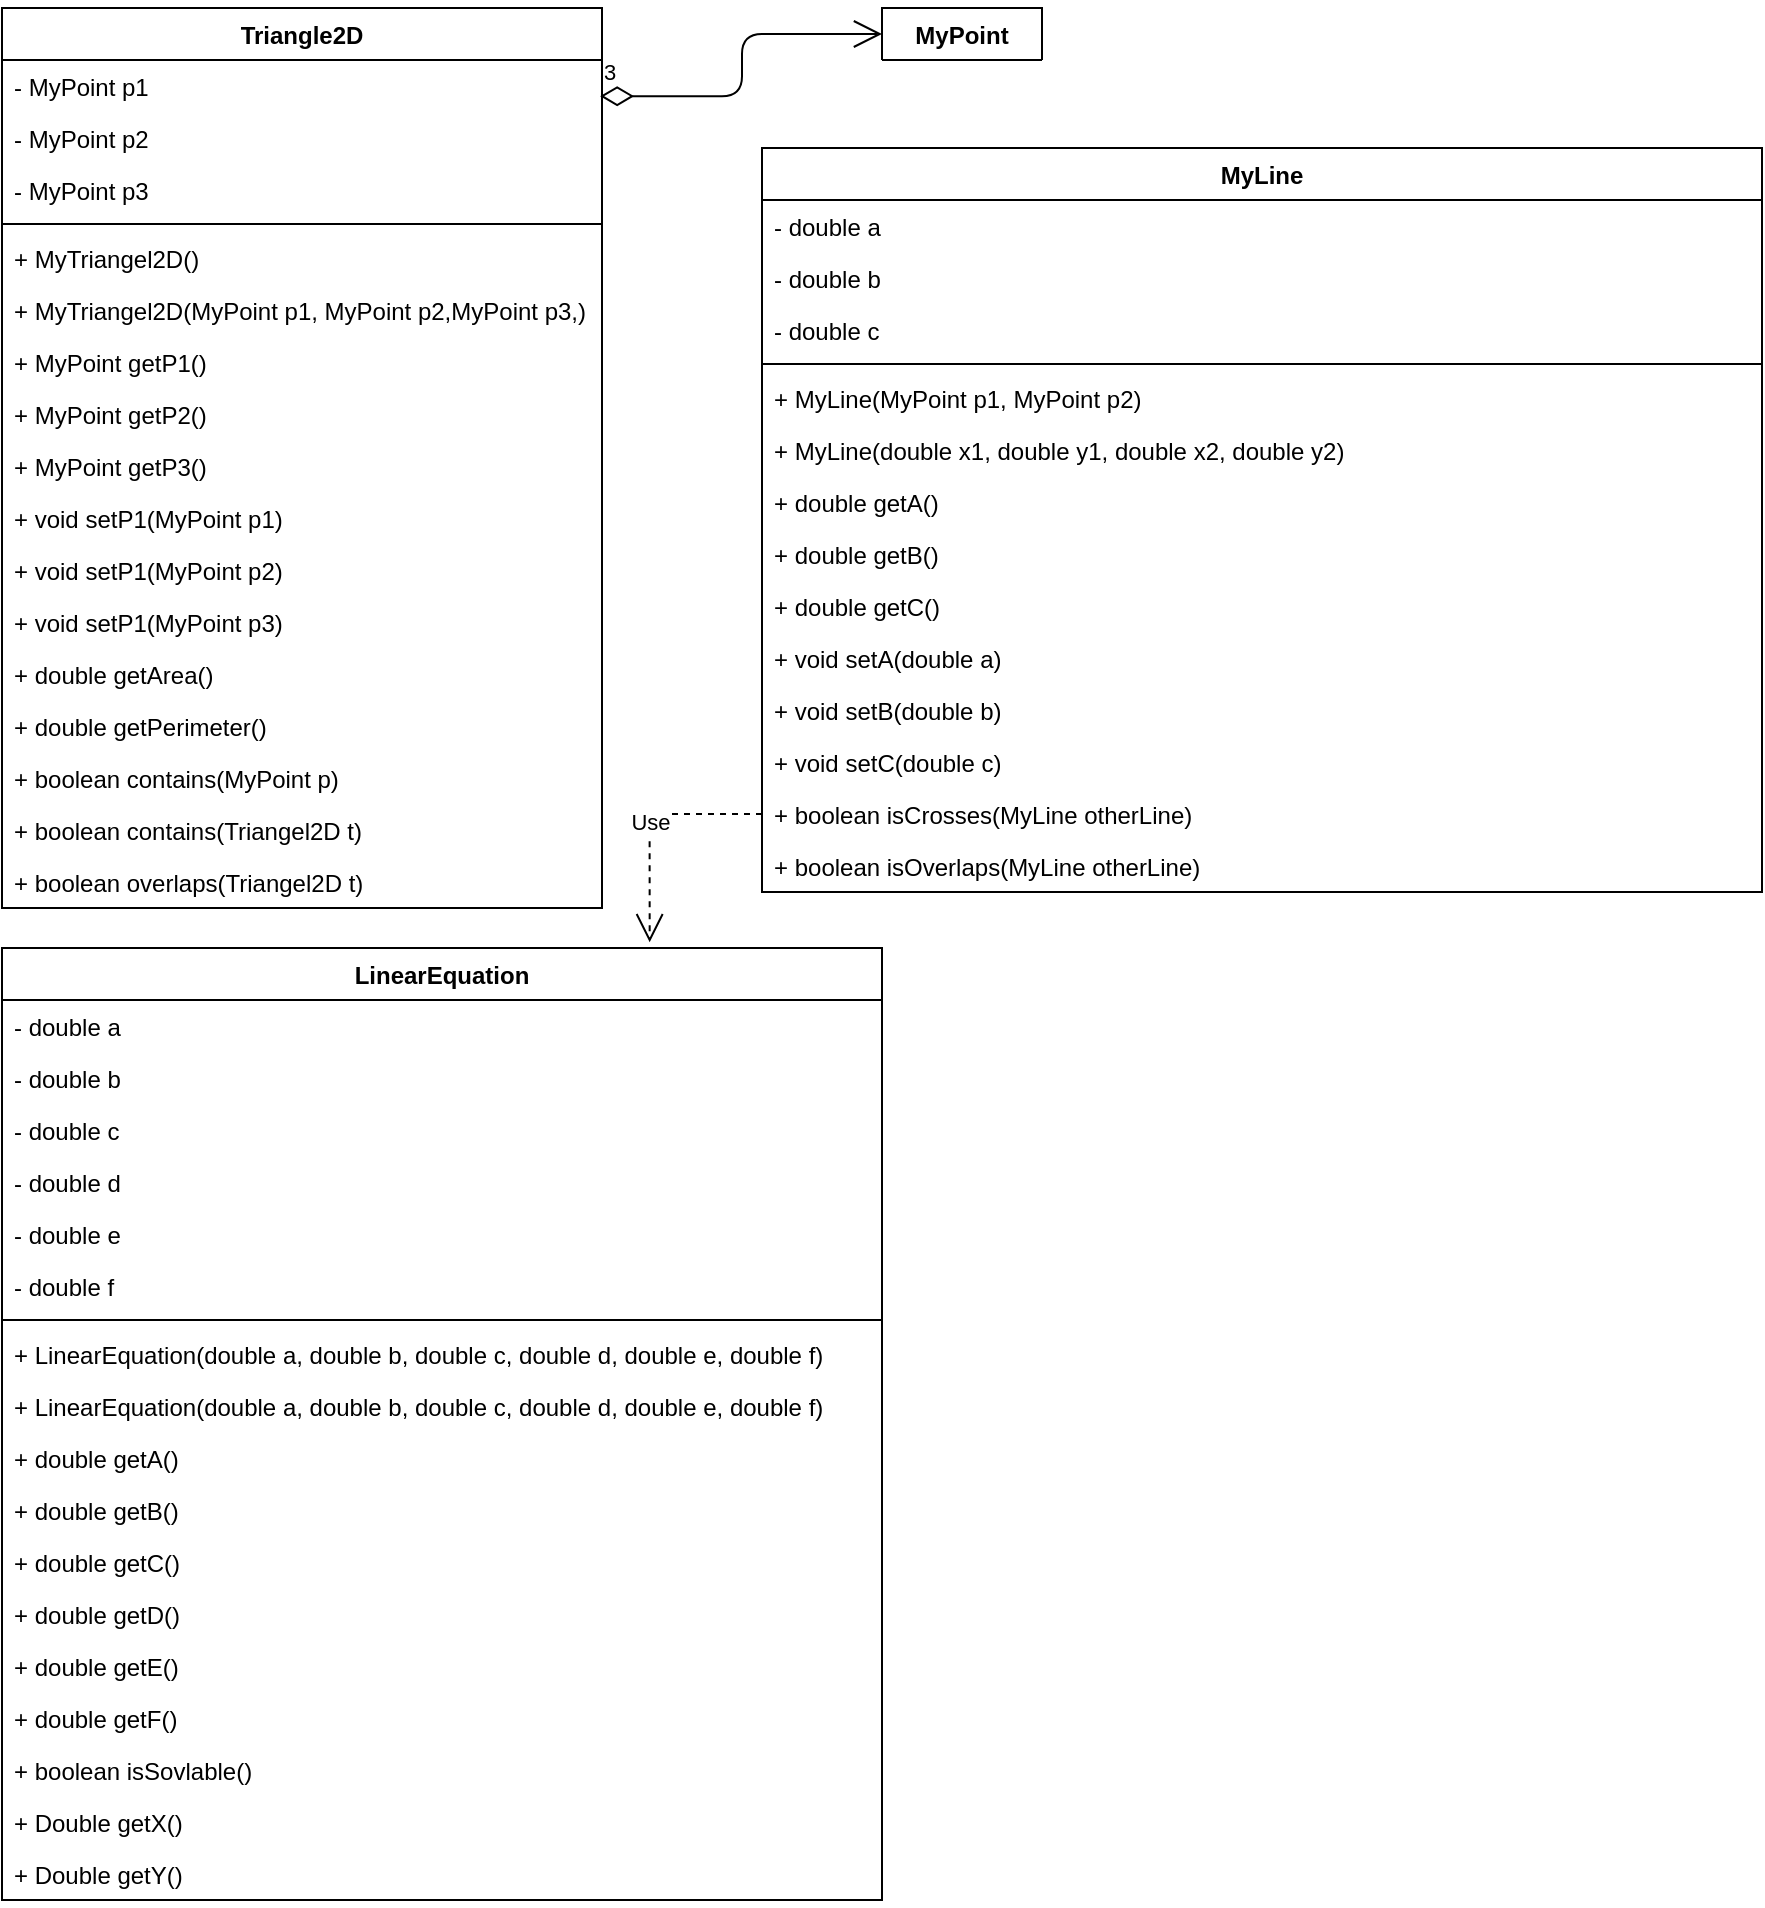 <mxfile version="12.2.2" type="device" pages="1"><diagram id="ZhmUIzdcCL7LhoUpzjvs" name="Page-1"><mxGraphModel dx="1094" dy="530" grid="1" gridSize="10" guides="1" tooltips="1" connect="1" arrows="1" fold="1" page="1" pageScale="1" pageWidth="827" pageHeight="1169" math="0" shadow="0"><root><mxCell id="0"/><mxCell id="1" parent="0"/><mxCell id="i5_hQR92lufO73XHKS0G-1" value="Triangle2D" style="swimlane;fontStyle=1;align=center;verticalAlign=top;childLayout=stackLayout;horizontal=1;startSize=26;horizontalStack=0;resizeParent=1;resizeParentMax=0;resizeLast=0;collapsible=1;marginBottom=0;" parent="1" vertex="1"><mxGeometry x="20" y="120" width="300" height="450" as="geometry"/></mxCell><mxCell id="i5_hQR92lufO73XHKS0G-10" value="- MyPoint p1" style="text;strokeColor=none;fillColor=none;align=left;verticalAlign=top;spacingLeft=4;spacingRight=4;overflow=hidden;rotatable=0;points=[[0,0.5],[1,0.5]];portConstraint=eastwest;" parent="i5_hQR92lufO73XHKS0G-1" vertex="1"><mxGeometry y="26" width="300" height="26" as="geometry"/></mxCell><mxCell id="i5_hQR92lufO73XHKS0G-2" value="- MyPoint p2" style="text;strokeColor=none;fillColor=none;align=left;verticalAlign=top;spacingLeft=4;spacingRight=4;overflow=hidden;rotatable=0;points=[[0,0.5],[1,0.5]];portConstraint=eastwest;" parent="i5_hQR92lufO73XHKS0G-1" vertex="1"><mxGeometry y="52" width="300" height="26" as="geometry"/></mxCell><mxCell id="i5_hQR92lufO73XHKS0G-11" value="- MyPoint p3" style="text;strokeColor=none;fillColor=none;align=left;verticalAlign=top;spacingLeft=4;spacingRight=4;overflow=hidden;rotatable=0;points=[[0,0.5],[1,0.5]];portConstraint=eastwest;" parent="i5_hQR92lufO73XHKS0G-1" vertex="1"><mxGeometry y="78" width="300" height="26" as="geometry"/></mxCell><mxCell id="i5_hQR92lufO73XHKS0G-3" value="" style="line;strokeWidth=1;fillColor=none;align=left;verticalAlign=middle;spacingTop=-1;spacingLeft=3;spacingRight=3;rotatable=0;labelPosition=right;points=[];portConstraint=eastwest;" parent="i5_hQR92lufO73XHKS0G-1" vertex="1"><mxGeometry y="104" width="300" height="8" as="geometry"/></mxCell><mxCell id="i5_hQR92lufO73XHKS0G-4" value="+ MyTriangel2D()" style="text;strokeColor=none;fillColor=none;align=left;verticalAlign=top;spacingLeft=4;spacingRight=4;overflow=hidden;rotatable=0;points=[[0,0.5],[1,0.5]];portConstraint=eastwest;" parent="i5_hQR92lufO73XHKS0G-1" vertex="1"><mxGeometry y="112" width="300" height="26" as="geometry"/></mxCell><mxCell id="i5_hQR92lufO73XHKS0G-26" value="+ MyTriangel2D(MyPoint p1, MyPoint p2,MyPoint p3,)" style="text;strokeColor=none;fillColor=none;align=left;verticalAlign=top;spacingLeft=4;spacingRight=4;overflow=hidden;rotatable=0;points=[[0,0.5],[1,0.5]];portConstraint=eastwest;" parent="i5_hQR92lufO73XHKS0G-1" vertex="1"><mxGeometry y="138" width="300" height="26" as="geometry"/></mxCell><mxCell id="i5_hQR92lufO73XHKS0G-36" value="+ MyPoint getP1()" style="text;strokeColor=none;fillColor=none;align=left;verticalAlign=top;spacingLeft=4;spacingRight=4;overflow=hidden;rotatable=0;points=[[0,0.5],[1,0.5]];portConstraint=eastwest;" parent="i5_hQR92lufO73XHKS0G-1" vertex="1"><mxGeometry y="164" width="300" height="26" as="geometry"/></mxCell><mxCell id="i5_hQR92lufO73XHKS0G-37" value="+ MyPoint getP2()" style="text;strokeColor=none;fillColor=none;align=left;verticalAlign=top;spacingLeft=4;spacingRight=4;overflow=hidden;rotatable=0;points=[[0,0.5],[1,0.5]];portConstraint=eastwest;" parent="i5_hQR92lufO73XHKS0G-1" vertex="1"><mxGeometry y="190" width="300" height="26" as="geometry"/></mxCell><mxCell id="i5_hQR92lufO73XHKS0G-38" value="+ MyPoint getP3()" style="text;strokeColor=none;fillColor=none;align=left;verticalAlign=top;spacingLeft=4;spacingRight=4;overflow=hidden;rotatable=0;points=[[0,0.5],[1,0.5]];portConstraint=eastwest;" parent="i5_hQR92lufO73XHKS0G-1" vertex="1"><mxGeometry y="216" width="300" height="26" as="geometry"/></mxCell><mxCell id="i5_hQR92lufO73XHKS0G-39" value="+ void setP1(MyPoint p1)" style="text;strokeColor=none;fillColor=none;align=left;verticalAlign=top;spacingLeft=4;spacingRight=4;overflow=hidden;rotatable=0;points=[[0,0.5],[1,0.5]];portConstraint=eastwest;" parent="i5_hQR92lufO73XHKS0G-1" vertex="1"><mxGeometry y="242" width="300" height="26" as="geometry"/></mxCell><mxCell id="i5_hQR92lufO73XHKS0G-40" value="+ void setP1(MyPoint p2)" style="text;strokeColor=none;fillColor=none;align=left;verticalAlign=top;spacingLeft=4;spacingRight=4;overflow=hidden;rotatable=0;points=[[0,0.5],[1,0.5]];portConstraint=eastwest;" parent="i5_hQR92lufO73XHKS0G-1" vertex="1"><mxGeometry y="268" width="300" height="26" as="geometry"/></mxCell><mxCell id="i5_hQR92lufO73XHKS0G-41" value="+ void setP1(MyPoint p3)" style="text;strokeColor=none;fillColor=none;align=left;verticalAlign=top;spacingLeft=4;spacingRight=4;overflow=hidden;rotatable=0;points=[[0,0.5],[1,0.5]];portConstraint=eastwest;" parent="i5_hQR92lufO73XHKS0G-1" vertex="1"><mxGeometry y="294" width="300" height="26" as="geometry"/></mxCell><mxCell id="i5_hQR92lufO73XHKS0G-42" value="+ double getArea()" style="text;strokeColor=none;fillColor=none;align=left;verticalAlign=top;spacingLeft=4;spacingRight=4;overflow=hidden;rotatable=0;points=[[0,0.5],[1,0.5]];portConstraint=eastwest;" parent="i5_hQR92lufO73XHKS0G-1" vertex="1"><mxGeometry y="320" width="300" height="26" as="geometry"/></mxCell><mxCell id="i5_hQR92lufO73XHKS0G-43" value="+ double getPerimeter()" style="text;strokeColor=none;fillColor=none;align=left;verticalAlign=top;spacingLeft=4;spacingRight=4;overflow=hidden;rotatable=0;points=[[0,0.5],[1,0.5]];portConstraint=eastwest;" parent="i5_hQR92lufO73XHKS0G-1" vertex="1"><mxGeometry y="346" width="300" height="26" as="geometry"/></mxCell><mxCell id="i5_hQR92lufO73XHKS0G-44" value="+ boolean contains(MyPoint p)" style="text;strokeColor=none;fillColor=none;align=left;verticalAlign=top;spacingLeft=4;spacingRight=4;overflow=hidden;rotatable=0;points=[[0,0.5],[1,0.5]];portConstraint=eastwest;" parent="i5_hQR92lufO73XHKS0G-1" vertex="1"><mxGeometry y="372" width="300" height="26" as="geometry"/></mxCell><mxCell id="i5_hQR92lufO73XHKS0G-45" value="+ boolean contains(Triangel2D t)" style="text;strokeColor=none;fillColor=none;align=left;verticalAlign=top;spacingLeft=4;spacingRight=4;overflow=hidden;rotatable=0;points=[[0,0.5],[1,0.5]];portConstraint=eastwest;" parent="i5_hQR92lufO73XHKS0G-1" vertex="1"><mxGeometry y="398" width="300" height="26" as="geometry"/></mxCell><mxCell id="i5_hQR92lufO73XHKS0G-46" value="+ boolean overlaps(Triangel2D t)" style="text;strokeColor=none;fillColor=none;align=left;verticalAlign=top;spacingLeft=4;spacingRight=4;overflow=hidden;rotatable=0;points=[[0,0.5],[1,0.5]];portConstraint=eastwest;" parent="i5_hQR92lufO73XHKS0G-1" vertex="1"><mxGeometry y="424" width="300" height="26" as="geometry"/></mxCell><mxCell id="i5_hQR92lufO73XHKS0G-12" value="MyPoint" style="swimlane;fontStyle=1;align=center;verticalAlign=top;childLayout=stackLayout;horizontal=1;startSize=26;horizontalStack=0;resizeParent=1;resizeParentMax=0;resizeLast=0;collapsible=1;marginBottom=0;" parent="1" vertex="1" collapsed="1"><mxGeometry x="460" y="120" width="80" height="26" as="geometry"><mxRectangle x="240" y="20" width="210" height="190" as="alternateBounds"/></mxGeometry></mxCell><mxCell id="i5_hQR92lufO73XHKS0G-13" value="- double x" style="text;strokeColor=none;fillColor=none;align=left;verticalAlign=top;spacingLeft=4;spacingRight=4;overflow=hidden;rotatable=0;points=[[0,0.5],[1,0.5]];portConstraint=eastwest;" parent="i5_hQR92lufO73XHKS0G-12" vertex="1"><mxGeometry y="26" width="80" height="26" as="geometry"/></mxCell><mxCell id="i5_hQR92lufO73XHKS0G-17" value="- double y" style="text;strokeColor=none;fillColor=none;align=left;verticalAlign=top;spacingLeft=4;spacingRight=4;overflow=hidden;rotatable=0;points=[[0,0.5],[1,0.5]];portConstraint=eastwest;" parent="i5_hQR92lufO73XHKS0G-12" vertex="1"><mxGeometry y="52" width="80" height="26" as="geometry"/></mxCell><mxCell id="i5_hQR92lufO73XHKS0G-14" value="" style="line;strokeWidth=1;fillColor=none;align=left;verticalAlign=middle;spacingTop=-1;spacingLeft=3;spacingRight=3;rotatable=0;labelPosition=right;points=[];portConstraint=eastwest;" parent="i5_hQR92lufO73XHKS0G-12" vertex="1"><mxGeometry y="78" width="80" height="8" as="geometry"/></mxCell><mxCell id="i5_hQR92lufO73XHKS0G-15" value="+ MyPoint()" style="text;strokeColor=none;fillColor=none;align=left;verticalAlign=top;spacingLeft=4;spacingRight=4;overflow=hidden;rotatable=0;points=[[0,0.5],[1,0.5]];portConstraint=eastwest;" parent="i5_hQR92lufO73XHKS0G-12" vertex="1"><mxGeometry y="86" width="80" height="26" as="geometry"/></mxCell><mxCell id="i5_hQR92lufO73XHKS0G-18" value="+ MyPoint(double x, double y)" style="text;strokeColor=none;fillColor=none;align=left;verticalAlign=top;spacingLeft=4;spacingRight=4;overflow=hidden;rotatable=0;points=[[0,0.5],[1,0.5]];portConstraint=eastwest;" parent="i5_hQR92lufO73XHKS0G-12" vertex="1"><mxGeometry y="112" width="80" height="26" as="geometry"/></mxCell><mxCell id="i5_hQR92lufO73XHKS0G-19" value="+ double distance(MyPoint  myPoint)" style="text;strokeColor=none;fillColor=none;align=left;verticalAlign=top;spacingLeft=4;spacingRight=4;overflow=hidden;rotatable=0;points=[[0,0.5],[1,0.5]];portConstraint=eastwest;" parent="i5_hQR92lufO73XHKS0G-12" vertex="1"><mxGeometry y="138" width="80" height="26" as="geometry"/></mxCell><mxCell id="i5_hQR92lufO73XHKS0G-20" value="+ double distance(double x, double y)" style="text;strokeColor=none;fillColor=none;align=left;verticalAlign=top;spacingLeft=4;spacingRight=4;overflow=hidden;rotatable=0;points=[[0,0.5],[1,0.5]];portConstraint=eastwest;" parent="i5_hQR92lufO73XHKS0G-12" vertex="1"><mxGeometry y="164" width="80" height="26" as="geometry"/></mxCell><mxCell id="i5_hQR92lufO73XHKS0G-25" value="3" style="endArrow=open;html=1;endSize=12;startArrow=diamondThin;startSize=14;startFill=0;edgeStyle=orthogonalEdgeStyle;align=left;verticalAlign=bottom;entryX=0;entryY=0.5;entryDx=0;entryDy=0;exitX=0.997;exitY=0.098;exitDx=0;exitDy=0;exitPerimeter=0;" parent="1" source="i5_hQR92lufO73XHKS0G-1" target="i5_hQR92lufO73XHKS0G-12" edge="1"><mxGeometry x="-1" y="3" relative="1" as="geometry"><mxPoint x="180" y="32.5" as="sourcePoint"/><mxPoint x="340" y="32.5" as="targetPoint"/><Array as="points"/></mxGeometry></mxCell><mxCell id="KrPCS7QOh1xeUxnW-0ie-1" value="MyLine" style="swimlane;fontStyle=1;align=center;verticalAlign=top;childLayout=stackLayout;horizontal=1;startSize=26;horizontalStack=0;resizeParent=1;resizeParentMax=0;resizeLast=0;collapsible=1;marginBottom=0;" parent="1" vertex="1"><mxGeometry x="400" y="190" width="500" height="372" as="geometry"/></mxCell><mxCell id="KrPCS7QOh1xeUxnW-0ie-2" value="- double a" style="text;strokeColor=none;fillColor=none;align=left;verticalAlign=top;spacingLeft=4;spacingRight=4;overflow=hidden;rotatable=0;points=[[0,0.5],[1,0.5]];portConstraint=eastwest;" parent="KrPCS7QOh1xeUxnW-0ie-1" vertex="1"><mxGeometry y="26" width="500" height="26" as="geometry"/></mxCell><mxCell id="KrPCS7QOh1xeUxnW-0ie-5" value="- double b" style="text;strokeColor=none;fillColor=none;align=left;verticalAlign=top;spacingLeft=4;spacingRight=4;overflow=hidden;rotatable=0;points=[[0,0.5],[1,0.5]];portConstraint=eastwest;" parent="KrPCS7QOh1xeUxnW-0ie-1" vertex="1"><mxGeometry y="52" width="500" height="26" as="geometry"/></mxCell><mxCell id="KrPCS7QOh1xeUxnW-0ie-6" value="- double c" style="text;strokeColor=none;fillColor=none;align=left;verticalAlign=top;spacingLeft=4;spacingRight=4;overflow=hidden;rotatable=0;points=[[0,0.5],[1,0.5]];portConstraint=eastwest;" parent="KrPCS7QOh1xeUxnW-0ie-1" vertex="1"><mxGeometry y="78" width="500" height="26" as="geometry"/></mxCell><mxCell id="KrPCS7QOh1xeUxnW-0ie-3" value="" style="line;strokeWidth=1;fillColor=none;align=left;verticalAlign=middle;spacingTop=-1;spacingLeft=3;spacingRight=3;rotatable=0;labelPosition=right;points=[];portConstraint=eastwest;" parent="KrPCS7QOh1xeUxnW-0ie-1" vertex="1"><mxGeometry y="104" width="500" height="8" as="geometry"/></mxCell><mxCell id="KrPCS7QOh1xeUxnW-0ie-4" value="+ MyLine(MyPoint p1, MyPoint p2)" style="text;strokeColor=none;fillColor=none;align=left;verticalAlign=top;spacingLeft=4;spacingRight=4;overflow=hidden;rotatable=0;points=[[0,0.5],[1,0.5]];portConstraint=eastwest;" parent="KrPCS7QOh1xeUxnW-0ie-1" vertex="1"><mxGeometry y="112" width="500" height="26" as="geometry"/></mxCell><mxCell id="KrPCS7QOh1xeUxnW-0ie-15" value="+ MyLine(double x1, double y1, double x2, double y2)" style="text;strokeColor=none;fillColor=none;align=left;verticalAlign=top;spacingLeft=4;spacingRight=4;overflow=hidden;rotatable=0;points=[[0,0.5],[1,0.5]];portConstraint=eastwest;" parent="KrPCS7QOh1xeUxnW-0ie-1" vertex="1"><mxGeometry y="138" width="500" height="26" as="geometry"/></mxCell><mxCell id="KrPCS7QOh1xeUxnW-0ie-7" value="+ double getA()" style="text;strokeColor=none;fillColor=none;align=left;verticalAlign=top;spacingLeft=4;spacingRight=4;overflow=hidden;rotatable=0;points=[[0,0.5],[1,0.5]];portConstraint=eastwest;" parent="KrPCS7QOh1xeUxnW-0ie-1" vertex="1"><mxGeometry y="164" width="500" height="26" as="geometry"/></mxCell><mxCell id="KrPCS7QOh1xeUxnW-0ie-8" value="+ double getB()" style="text;strokeColor=none;fillColor=none;align=left;verticalAlign=top;spacingLeft=4;spacingRight=4;overflow=hidden;rotatable=0;points=[[0,0.5],[1,0.5]];portConstraint=eastwest;" parent="KrPCS7QOh1xeUxnW-0ie-1" vertex="1"><mxGeometry y="190" width="500" height="26" as="geometry"/></mxCell><mxCell id="KrPCS7QOh1xeUxnW-0ie-9" value="+ double getC()" style="text;strokeColor=none;fillColor=none;align=left;verticalAlign=top;spacingLeft=4;spacingRight=4;overflow=hidden;rotatable=0;points=[[0,0.5],[1,0.5]];portConstraint=eastwest;" parent="KrPCS7QOh1xeUxnW-0ie-1" vertex="1"><mxGeometry y="216" width="500" height="26" as="geometry"/></mxCell><mxCell id="KrPCS7QOh1xeUxnW-0ie-12" value="+ void setA(double a)" style="text;strokeColor=none;fillColor=none;align=left;verticalAlign=top;spacingLeft=4;spacingRight=4;overflow=hidden;rotatable=0;points=[[0,0.5],[1,0.5]];portConstraint=eastwest;" parent="KrPCS7QOh1xeUxnW-0ie-1" vertex="1"><mxGeometry y="242" width="500" height="26" as="geometry"/></mxCell><mxCell id="KrPCS7QOh1xeUxnW-0ie-13" value="+ void setB(double b)" style="text;strokeColor=none;fillColor=none;align=left;verticalAlign=top;spacingLeft=4;spacingRight=4;overflow=hidden;rotatable=0;points=[[0,0.5],[1,0.5]];portConstraint=eastwest;" parent="KrPCS7QOh1xeUxnW-0ie-1" vertex="1"><mxGeometry y="268" width="500" height="26" as="geometry"/></mxCell><mxCell id="KrPCS7QOh1xeUxnW-0ie-14" value="+ void setC(double c)" style="text;strokeColor=none;fillColor=none;align=left;verticalAlign=top;spacingLeft=4;spacingRight=4;overflow=hidden;rotatable=0;points=[[0,0.5],[1,0.5]];portConstraint=eastwest;" parent="KrPCS7QOh1xeUxnW-0ie-1" vertex="1"><mxGeometry y="294" width="500" height="26" as="geometry"/></mxCell><mxCell id="PWMvd5C-EnoQL7Ma1CqB-1" value="+ boolean isCrosses(MyLine otherLine)" style="text;strokeColor=none;fillColor=none;align=left;verticalAlign=top;spacingLeft=4;spacingRight=4;overflow=hidden;rotatable=0;points=[[0,0.5],[1,0.5]];portConstraint=eastwest;" vertex="1" parent="KrPCS7QOh1xeUxnW-0ie-1"><mxGeometry y="320" width="500" height="26" as="geometry"/></mxCell><mxCell id="PWMvd5C-EnoQL7Ma1CqB-2" value="+ boolean isOverlaps(MyLine otherLine)" style="text;strokeColor=none;fillColor=none;align=left;verticalAlign=top;spacingLeft=4;spacingRight=4;overflow=hidden;rotatable=0;points=[[0,0.5],[1,0.5]];portConstraint=eastwest;" vertex="1" parent="KrPCS7QOh1xeUxnW-0ie-1"><mxGeometry y="346" width="500" height="26" as="geometry"/></mxCell><mxCell id="PWMvd5C-EnoQL7Ma1CqB-3" value="LinearEquation" style="swimlane;fontStyle=1;align=center;verticalAlign=top;childLayout=stackLayout;horizontal=1;startSize=26;horizontalStack=0;resizeParent=1;resizeParentMax=0;resizeLast=0;collapsible=1;marginBottom=0;" vertex="1" parent="1"><mxGeometry x="20" y="590" width="440" height="476" as="geometry"><mxRectangle x="20" y="590" width="110" height="26" as="alternateBounds"/></mxGeometry></mxCell><mxCell id="PWMvd5C-EnoQL7Ma1CqB-4" value="- double a" style="text;strokeColor=none;fillColor=none;align=left;verticalAlign=top;spacingLeft=4;spacingRight=4;overflow=hidden;rotatable=0;points=[[0,0.5],[1,0.5]];portConstraint=eastwest;" vertex="1" parent="PWMvd5C-EnoQL7Ma1CqB-3"><mxGeometry y="26" width="440" height="26" as="geometry"/></mxCell><mxCell id="PWMvd5C-EnoQL7Ma1CqB-12" value="- double b" style="text;strokeColor=none;fillColor=none;align=left;verticalAlign=top;spacingLeft=4;spacingRight=4;overflow=hidden;rotatable=0;points=[[0,0.5],[1,0.5]];portConstraint=eastwest;" vertex="1" parent="PWMvd5C-EnoQL7Ma1CqB-3"><mxGeometry y="52" width="440" height="26" as="geometry"/></mxCell><mxCell id="PWMvd5C-EnoQL7Ma1CqB-13" value="- double c" style="text;strokeColor=none;fillColor=none;align=left;verticalAlign=top;spacingLeft=4;spacingRight=4;overflow=hidden;rotatable=0;points=[[0,0.5],[1,0.5]];portConstraint=eastwest;" vertex="1" parent="PWMvd5C-EnoQL7Ma1CqB-3"><mxGeometry y="78" width="440" height="26" as="geometry"/></mxCell><mxCell id="PWMvd5C-EnoQL7Ma1CqB-14" value="- double d" style="text;strokeColor=none;fillColor=none;align=left;verticalAlign=top;spacingLeft=4;spacingRight=4;overflow=hidden;rotatable=0;points=[[0,0.5],[1,0.5]];portConstraint=eastwest;" vertex="1" parent="PWMvd5C-EnoQL7Ma1CqB-3"><mxGeometry y="104" width="440" height="26" as="geometry"/></mxCell><mxCell id="PWMvd5C-EnoQL7Ma1CqB-15" value="- double e" style="text;strokeColor=none;fillColor=none;align=left;verticalAlign=top;spacingLeft=4;spacingRight=4;overflow=hidden;rotatable=0;points=[[0,0.5],[1,0.5]];portConstraint=eastwest;" vertex="1" parent="PWMvd5C-EnoQL7Ma1CqB-3"><mxGeometry y="130" width="440" height="26" as="geometry"/></mxCell><mxCell id="PWMvd5C-EnoQL7Ma1CqB-16" value="- double f" style="text;strokeColor=none;fillColor=none;align=left;verticalAlign=top;spacingLeft=4;spacingRight=4;overflow=hidden;rotatable=0;points=[[0,0.5],[1,0.5]];portConstraint=eastwest;" vertex="1" parent="PWMvd5C-EnoQL7Ma1CqB-3"><mxGeometry y="156" width="440" height="26" as="geometry"/></mxCell><mxCell id="PWMvd5C-EnoQL7Ma1CqB-5" value="" style="line;strokeWidth=1;fillColor=none;align=left;verticalAlign=middle;spacingTop=-1;spacingLeft=3;spacingRight=3;rotatable=0;labelPosition=right;points=[];portConstraint=eastwest;" vertex="1" parent="PWMvd5C-EnoQL7Ma1CqB-3"><mxGeometry y="182" width="440" height="8" as="geometry"/></mxCell><mxCell id="PWMvd5C-EnoQL7Ma1CqB-6" value="+ LinearEquation(double a, double b, double c, double d, double e, double f)" style="text;strokeColor=none;fillColor=none;align=left;verticalAlign=top;spacingLeft=4;spacingRight=4;overflow=hidden;rotatable=0;points=[[0,0.5],[1,0.5]];portConstraint=eastwest;" vertex="1" parent="PWMvd5C-EnoQL7Ma1CqB-3"><mxGeometry y="190" width="440" height="26" as="geometry"/></mxCell><mxCell id="PWMvd5C-EnoQL7Ma1CqB-17" value="+ LinearEquation(double a, double b, double c, double d, double e, double f)" style="text;strokeColor=none;fillColor=none;align=left;verticalAlign=top;spacingLeft=4;spacingRight=4;overflow=hidden;rotatable=0;points=[[0,0.5],[1,0.5]];portConstraint=eastwest;" vertex="1" parent="PWMvd5C-EnoQL7Ma1CqB-3"><mxGeometry y="216" width="440" height="26" as="geometry"/></mxCell><mxCell id="PWMvd5C-EnoQL7Ma1CqB-18" value="+ double getA()" style="text;strokeColor=none;fillColor=none;align=left;verticalAlign=top;spacingLeft=4;spacingRight=4;overflow=hidden;rotatable=0;points=[[0,0.5],[1,0.5]];portConstraint=eastwest;" vertex="1" parent="PWMvd5C-EnoQL7Ma1CqB-3"><mxGeometry y="242" width="440" height="26" as="geometry"/></mxCell><mxCell id="PWMvd5C-EnoQL7Ma1CqB-19" value="+ double getB()" style="text;strokeColor=none;fillColor=none;align=left;verticalAlign=top;spacingLeft=4;spacingRight=4;overflow=hidden;rotatable=0;points=[[0,0.5],[1,0.5]];portConstraint=eastwest;" vertex="1" parent="PWMvd5C-EnoQL7Ma1CqB-3"><mxGeometry y="268" width="440" height="26" as="geometry"/></mxCell><mxCell id="PWMvd5C-EnoQL7Ma1CqB-20" value="+ double getC()" style="text;strokeColor=none;fillColor=none;align=left;verticalAlign=top;spacingLeft=4;spacingRight=4;overflow=hidden;rotatable=0;points=[[0,0.5],[1,0.5]];portConstraint=eastwest;" vertex="1" parent="PWMvd5C-EnoQL7Ma1CqB-3"><mxGeometry y="294" width="440" height="26" as="geometry"/></mxCell><mxCell id="PWMvd5C-EnoQL7Ma1CqB-21" value="+ double getD()" style="text;strokeColor=none;fillColor=none;align=left;verticalAlign=top;spacingLeft=4;spacingRight=4;overflow=hidden;rotatable=0;points=[[0,0.5],[1,0.5]];portConstraint=eastwest;" vertex="1" parent="PWMvd5C-EnoQL7Ma1CqB-3"><mxGeometry y="320" width="440" height="26" as="geometry"/></mxCell><mxCell id="PWMvd5C-EnoQL7Ma1CqB-22" value="+ double getE()" style="text;strokeColor=none;fillColor=none;align=left;verticalAlign=top;spacingLeft=4;spacingRight=4;overflow=hidden;rotatable=0;points=[[0,0.5],[1,0.5]];portConstraint=eastwest;" vertex="1" parent="PWMvd5C-EnoQL7Ma1CqB-3"><mxGeometry y="346" width="440" height="26" as="geometry"/></mxCell><mxCell id="PWMvd5C-EnoQL7Ma1CqB-23" value="+ double getF()" style="text;strokeColor=none;fillColor=none;align=left;verticalAlign=top;spacingLeft=4;spacingRight=4;overflow=hidden;rotatable=0;points=[[0,0.5],[1,0.5]];portConstraint=eastwest;" vertex="1" parent="PWMvd5C-EnoQL7Ma1CqB-3"><mxGeometry y="372" width="440" height="26" as="geometry"/></mxCell><mxCell id="PWMvd5C-EnoQL7Ma1CqB-24" value="+ boolean isSovlable()" style="text;strokeColor=none;fillColor=none;align=left;verticalAlign=top;spacingLeft=4;spacingRight=4;overflow=hidden;rotatable=0;points=[[0,0.5],[1,0.5]];portConstraint=eastwest;" vertex="1" parent="PWMvd5C-EnoQL7Ma1CqB-3"><mxGeometry y="398" width="440" height="26" as="geometry"/></mxCell><mxCell id="PWMvd5C-EnoQL7Ma1CqB-25" value="+ Double getX()" style="text;strokeColor=none;fillColor=none;align=left;verticalAlign=top;spacingLeft=4;spacingRight=4;overflow=hidden;rotatable=0;points=[[0,0.5],[1,0.5]];portConstraint=eastwest;" vertex="1" parent="PWMvd5C-EnoQL7Ma1CqB-3"><mxGeometry y="424" width="440" height="26" as="geometry"/></mxCell><mxCell id="PWMvd5C-EnoQL7Ma1CqB-26" value="+ Double getY()" style="text;strokeColor=none;fillColor=none;align=left;verticalAlign=top;spacingLeft=4;spacingRight=4;overflow=hidden;rotatable=0;points=[[0,0.5],[1,0.5]];portConstraint=eastwest;" vertex="1" parent="PWMvd5C-EnoQL7Ma1CqB-3"><mxGeometry y="450" width="440" height="26" as="geometry"/></mxCell><mxCell id="PWMvd5C-EnoQL7Ma1CqB-27" value="Use" style="endArrow=open;endSize=12;dashed=1;html=1;entryX=0.736;entryY=-0.006;entryDx=0;entryDy=0;entryPerimeter=0;edgeStyle=orthogonalEdgeStyle;" edge="1" parent="1" source="PWMvd5C-EnoQL7Ma1CqB-1" target="PWMvd5C-EnoQL7Ma1CqB-3"><mxGeometry width="160" relative="1" as="geometry"><mxPoint x="470" y="610" as="sourcePoint"/><mxPoint x="630" y="610" as="targetPoint"/></mxGeometry></mxCell></root></mxGraphModel></diagram></mxfile>